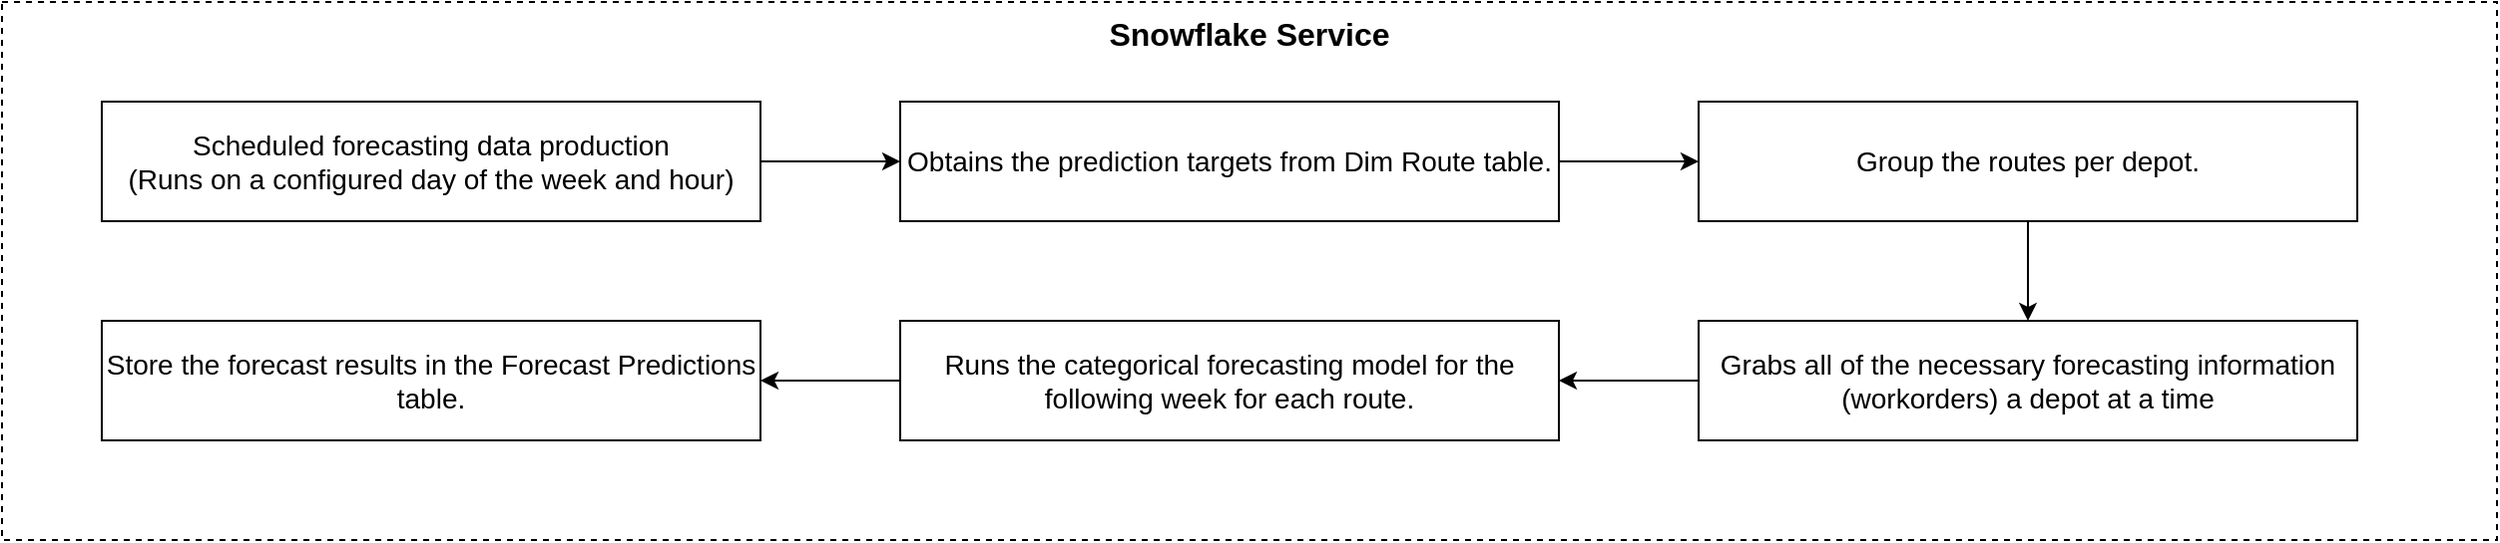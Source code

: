 <mxfile version="28.1.2">
  <diagram name="Page-1" id="cnK5hEi3o949ifszPvcE">
    <mxGraphModel dx="2377" dy="1438" grid="1" gridSize="10" guides="1" tooltips="1" connect="1" arrows="1" fold="1" page="1" pageScale="1" pageWidth="827" pageHeight="1169" math="0" shadow="0">
      <root>
        <mxCell id="0" />
        <mxCell id="1" parent="0" />
        <mxCell id="idVEkqdJiaS7oOyJCOuy-1" value="&lt;font style=&quot;font-size: 16px;&quot;&gt;&lt;b&gt;Snowflake Service&lt;/b&gt;&lt;/font&gt;" style="html=1;whiteSpace=wrap;dashed=1;gradientColor=default;fillColor=none;labelPosition=center;verticalLabelPosition=middle;align=center;verticalAlign=top;" vertex="1" parent="1">
          <mxGeometry x="80" y="140" width="1250" height="270" as="geometry" />
        </mxCell>
        <mxCell id="idVEkqdJiaS7oOyJCOuy-9" style="edgeStyle=orthogonalEdgeStyle;rounded=0;orthogonalLoop=1;jettySize=auto;html=1;exitX=1;exitY=0.5;exitDx=0;exitDy=0;entryX=0;entryY=0.5;entryDx=0;entryDy=0;" edge="1" parent="1" source="idVEkqdJiaS7oOyJCOuy-2" target="idVEkqdJiaS7oOyJCOuy-3">
          <mxGeometry relative="1" as="geometry" />
        </mxCell>
        <mxCell id="idVEkqdJiaS7oOyJCOuy-2" value="Scheduled forecasting data production&lt;div&gt;(Runs on a configured day of the week and hour)&lt;/div&gt;" style="whiteSpace=wrap;html=1;align=center;fontSize=14;" vertex="1" parent="1">
          <mxGeometry x="130" y="190" width="330" height="60" as="geometry" />
        </mxCell>
        <mxCell id="idVEkqdJiaS7oOyJCOuy-10" style="edgeStyle=orthogonalEdgeStyle;rounded=0;orthogonalLoop=1;jettySize=auto;html=1;exitX=1;exitY=0.5;exitDx=0;exitDy=0;entryX=0;entryY=0.5;entryDx=0;entryDy=0;" edge="1" parent="1" source="idVEkqdJiaS7oOyJCOuy-3" target="idVEkqdJiaS7oOyJCOuy-7">
          <mxGeometry relative="1" as="geometry" />
        </mxCell>
        <mxCell id="idVEkqdJiaS7oOyJCOuy-3" value="Obtains the prediction targets from Dim Route table." style="whiteSpace=wrap;html=1;align=center;fontSize=14;" vertex="1" parent="1">
          <mxGeometry x="530" y="190" width="330" height="60" as="geometry" />
        </mxCell>
        <mxCell id="idVEkqdJiaS7oOyJCOuy-12" style="edgeStyle=orthogonalEdgeStyle;rounded=0;orthogonalLoop=1;jettySize=auto;html=1;exitX=0;exitY=0.5;exitDx=0;exitDy=0;entryX=1;entryY=0.5;entryDx=0;entryDy=0;" edge="1" parent="1" source="idVEkqdJiaS7oOyJCOuy-4" target="idVEkqdJiaS7oOyJCOuy-6">
          <mxGeometry relative="1" as="geometry" />
        </mxCell>
        <mxCell id="idVEkqdJiaS7oOyJCOuy-4" value="Grabs all of the necessary forecasting information (workorders) a depot at a time" style="whiteSpace=wrap;html=1;align=center;fontSize=14;" vertex="1" parent="1">
          <mxGeometry x="930" y="300" width="330" height="60" as="geometry" />
        </mxCell>
        <mxCell id="idVEkqdJiaS7oOyJCOuy-13" style="edgeStyle=orthogonalEdgeStyle;rounded=0;orthogonalLoop=1;jettySize=auto;html=1;exitX=0;exitY=0.5;exitDx=0;exitDy=0;entryX=1;entryY=0.5;entryDx=0;entryDy=0;" edge="1" parent="1" source="idVEkqdJiaS7oOyJCOuy-6" target="idVEkqdJiaS7oOyJCOuy-8">
          <mxGeometry relative="1" as="geometry" />
        </mxCell>
        <mxCell id="idVEkqdJiaS7oOyJCOuy-6" value="Runs the categorical forecasting model for the following week for each route." style="whiteSpace=wrap;html=1;align=center;fontSize=14;" vertex="1" parent="1">
          <mxGeometry x="530" y="300" width="330" height="60" as="geometry" />
        </mxCell>
        <mxCell id="idVEkqdJiaS7oOyJCOuy-11" style="edgeStyle=orthogonalEdgeStyle;rounded=0;orthogonalLoop=1;jettySize=auto;html=1;exitX=0.5;exitY=1;exitDx=0;exitDy=0;entryX=0.5;entryY=0;entryDx=0;entryDy=0;" edge="1" parent="1" source="idVEkqdJiaS7oOyJCOuy-7" target="idVEkqdJiaS7oOyJCOuy-4">
          <mxGeometry relative="1" as="geometry" />
        </mxCell>
        <mxCell id="idVEkqdJiaS7oOyJCOuy-7" value="Group the routes per depot." style="whiteSpace=wrap;html=1;align=center;fontSize=14;" vertex="1" parent="1">
          <mxGeometry x="930" y="190" width="330" height="60" as="geometry" />
        </mxCell>
        <mxCell id="idVEkqdJiaS7oOyJCOuy-8" value="Store the forecast results in the Forecast Predictions table." style="whiteSpace=wrap;html=1;align=center;fontSize=14;" vertex="1" parent="1">
          <mxGeometry x="130" y="300" width="330" height="60" as="geometry" />
        </mxCell>
      </root>
    </mxGraphModel>
  </diagram>
</mxfile>
